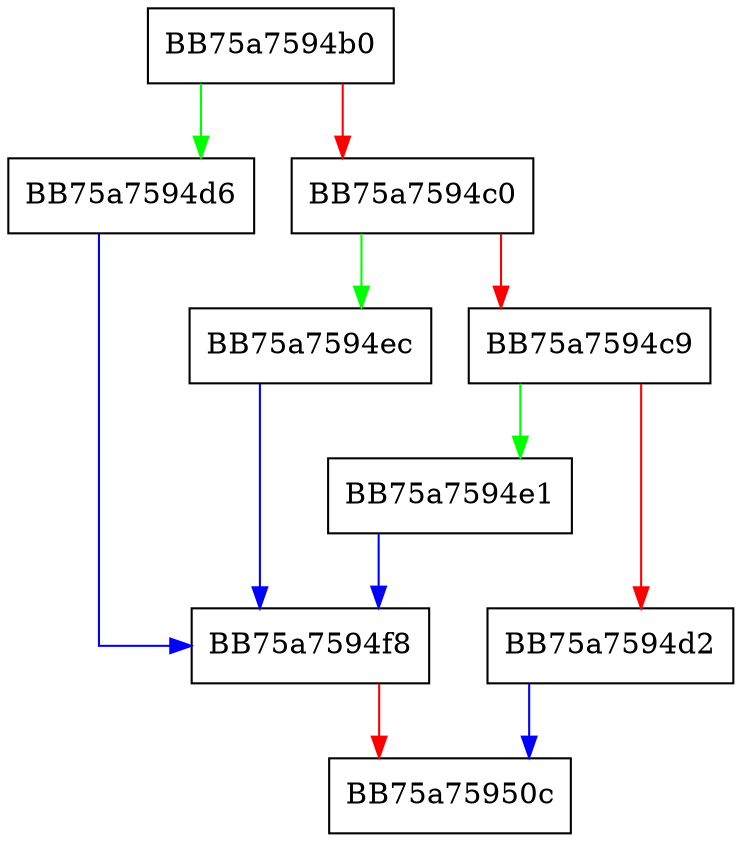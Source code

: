 digraph getPropByHash {
  node [shape="box"];
  graph [splines=ortho];
  BB75a7594b0 -> BB75a7594d6 [color="green"];
  BB75a7594b0 -> BB75a7594c0 [color="red"];
  BB75a7594c0 -> BB75a7594ec [color="green"];
  BB75a7594c0 -> BB75a7594c9 [color="red"];
  BB75a7594c9 -> BB75a7594e1 [color="green"];
  BB75a7594c9 -> BB75a7594d2 [color="red"];
  BB75a7594d2 -> BB75a75950c [color="blue"];
  BB75a7594d6 -> BB75a7594f8 [color="blue"];
  BB75a7594e1 -> BB75a7594f8 [color="blue"];
  BB75a7594ec -> BB75a7594f8 [color="blue"];
  BB75a7594f8 -> BB75a75950c [color="red"];
}
